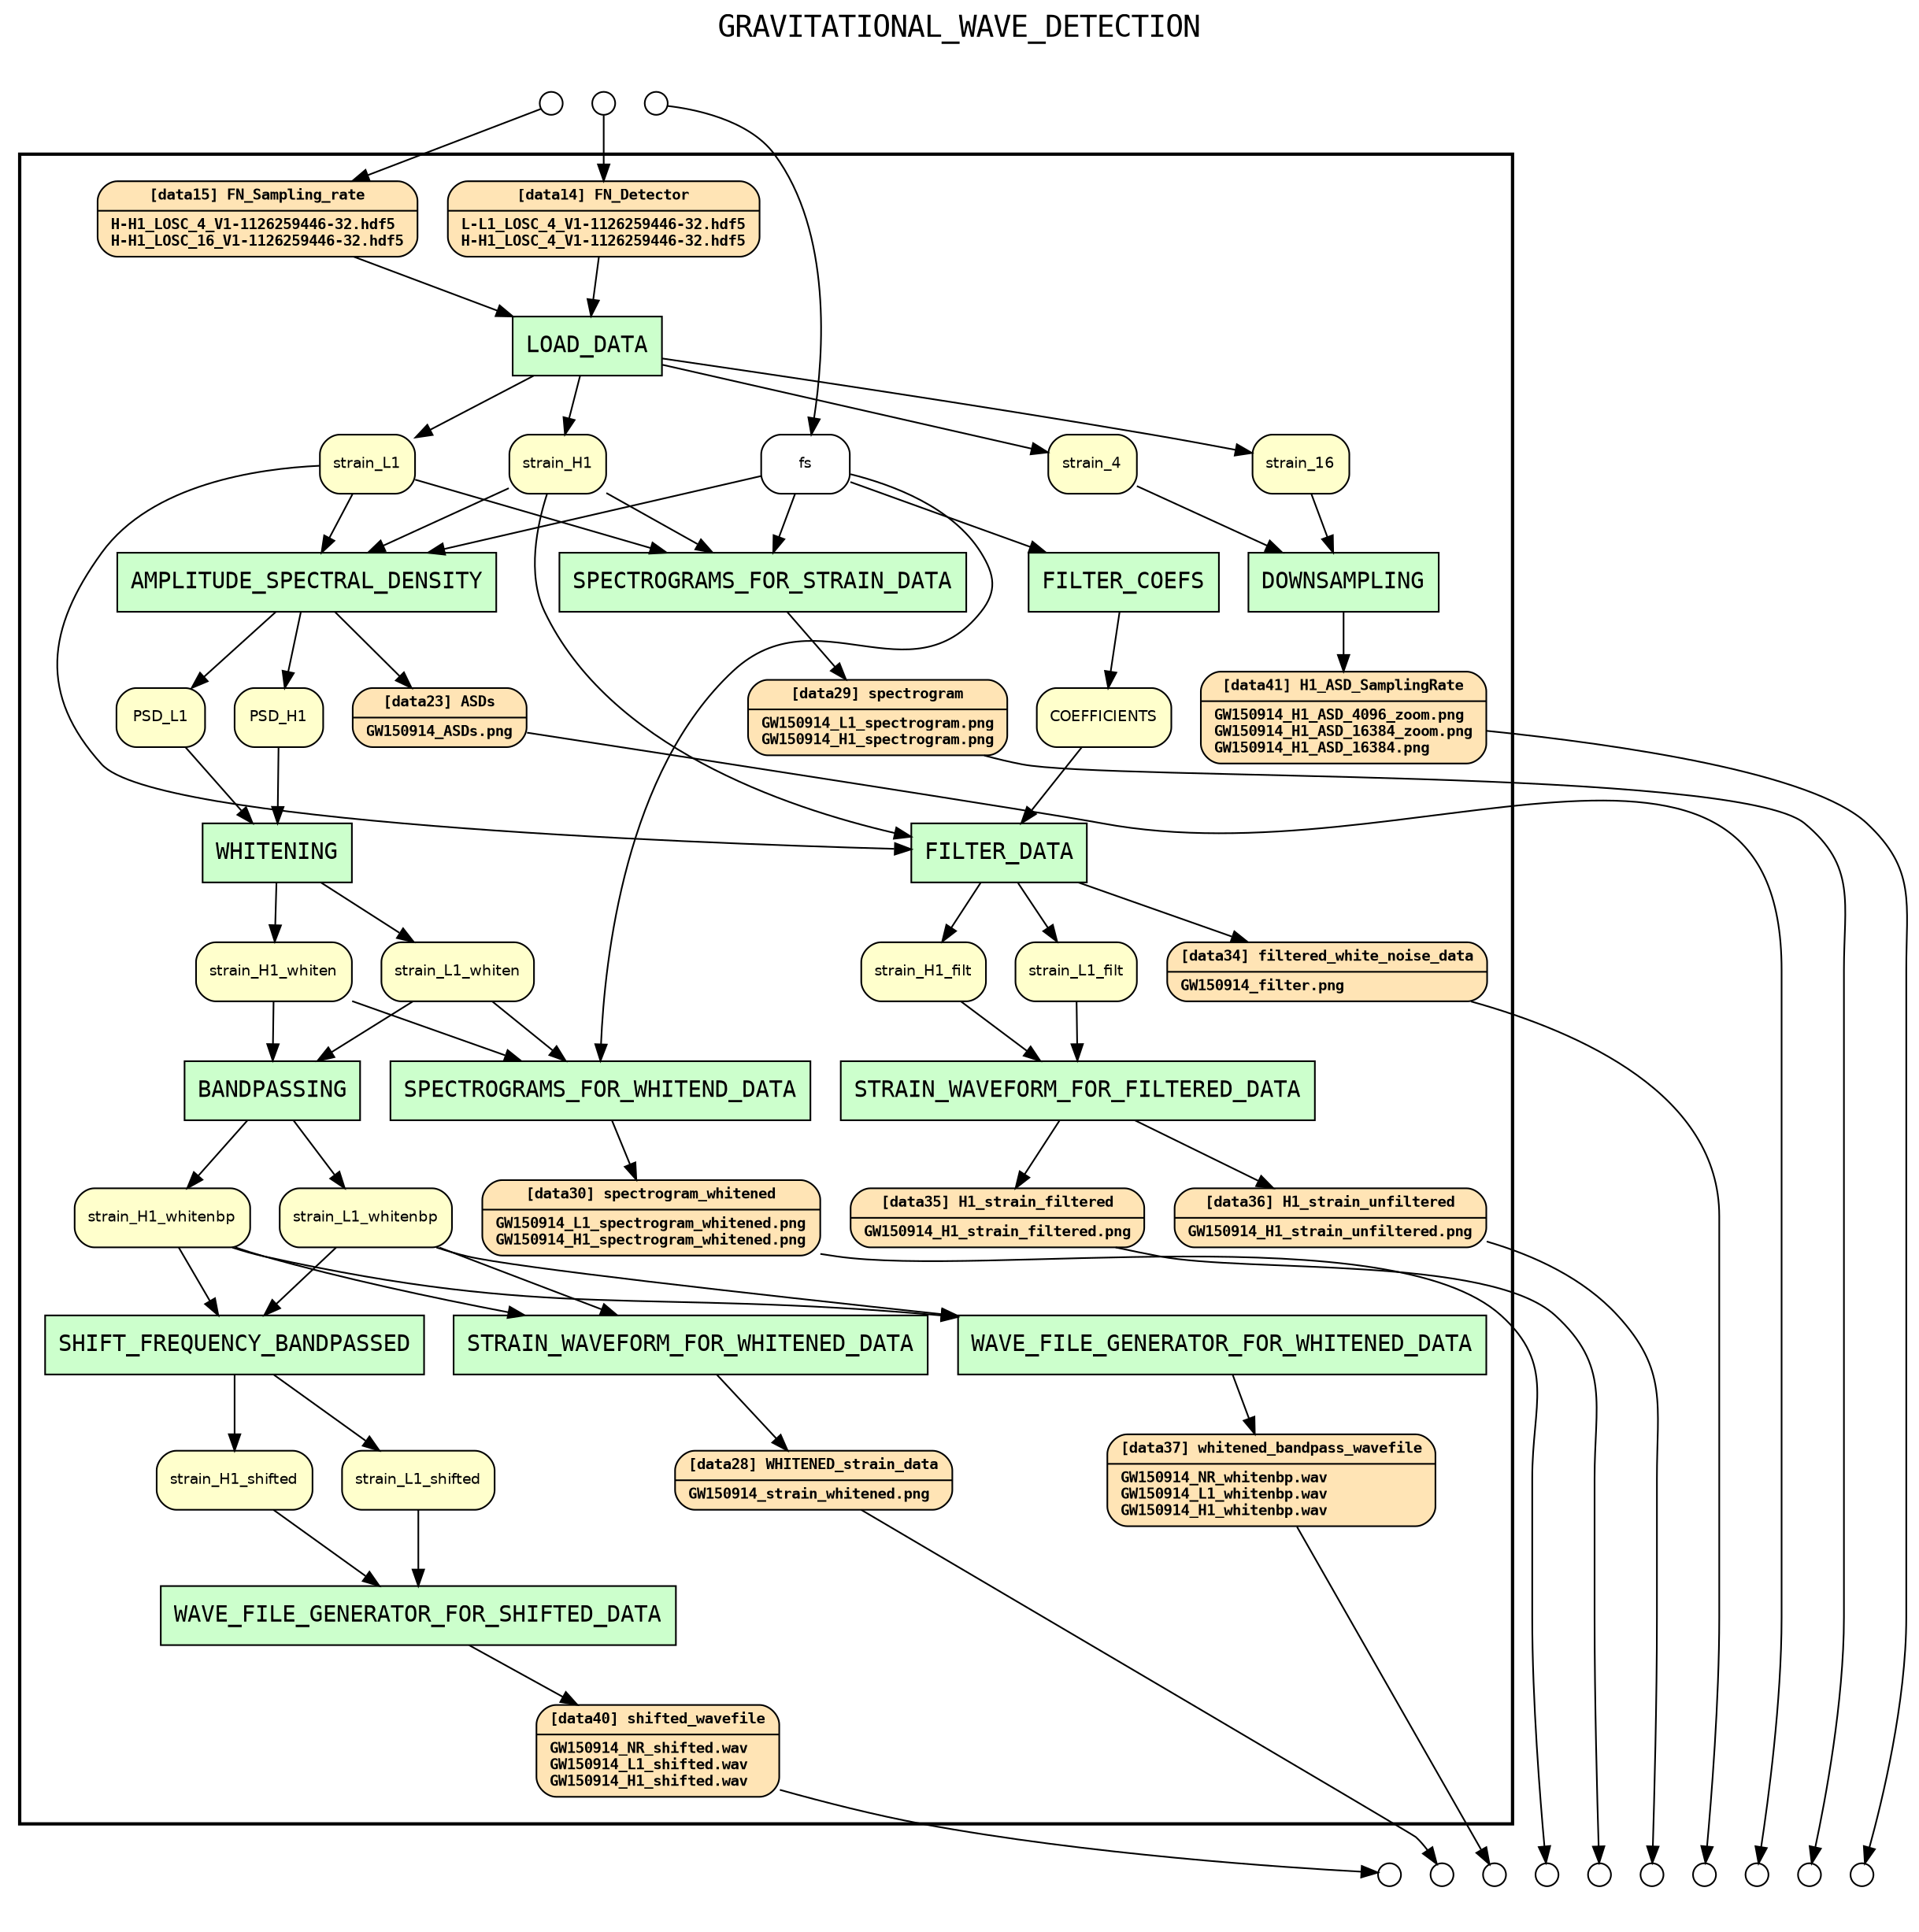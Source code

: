 
digraph yw_data_view {
rankdir=TB
fontname=Courier; fontsize=18; labelloc=t
label="GRAVITATIONAL_WAVE_DETECTION"
subgraph cluster_workflow { label=""; color=black; penwidth=2
subgraph cluster_workflow_inner { label=""; color=white
node[shape=box style="filled" fillcolor="#CCFFCC" peripheries=1 fontname=Courier]
LOAD_DATA
AMPLITUDE_SPECTRAL_DENSITY
WHITENING
BANDPASSING
STRAIN_WAVEFORM_FOR_WHITENED_DATA
SPECTROGRAMS_FOR_STRAIN_DATA
SPECTROGRAMS_FOR_WHITEND_DATA
FILTER_COEFS
FILTER_DATA
STRAIN_WAVEFORM_FOR_FILTERED_DATA
WAVE_FILE_GENERATOR_FOR_WHITENED_DATA
SHIFT_FREQUENCY_BANDPASSED
WAVE_FILE_GENERATOR_FOR_SHIFTED_DATA
DOWNSAMPLING
node[shape=box style="filled" fillcolor="#CCFFCC" peripheries=1 fontname=Courier]
node[shape=box style="rounded,filled" fillcolor="#FFE4B5" peripheries=1 fontname="Courier-Bold" fontsize=9]
FN_Detector[shape=record rankdir=LR label="{<f0> [data14] FN_Detector |<f1>L-L1_LOSC_4_V1-1126259446-32.hdf5\lH-H1_LOSC_4_V1-1126259446-32.hdf5\l}"]
FN_Sampling_rate[shape=record rankdir=LR label="{<f0> [data15] FN_Sampling_rate |<f1>H-H1_LOSC_4_V1-1126259446-32.hdf5\lH-H1_LOSC_16_V1-1126259446-32.hdf5\l}"]
node[shape=box style="rounded,filled" fillcolor="#FFFFCC" peripheries=1 fontname=Helvetica]
strain_H1
strain_L1
strain_16
strain_4
PSD_H1
PSD_L1
strain_H1_whiten
strain_L1_whiten
strain_H1_whitenbp
strain_L1_whitenbp
COEFFICIENTS
strain_H1_filt
strain_L1_filt
strain_H1_shifted
strain_L1_shifted
node[shape=box style="rounded,filled" fillcolor="#FFE4B5" peripheries=1 fontname="Courier-Bold" fontsize=9]
ASDs[shape=record rankdir=LR label="{<f0> [data23] ASDs |<f1>GW150914_ASDs.png\l}"]
WHITENED_strain_data[shape=record rankdir=LR label="{<f0> [data28] WHITENED_strain_data |<f1>GW150914_strain_whitened.png\l}"]
spectrogram[shape=record rankdir=LR label="{<f0> [data29] spectrogram |<f1>GW150914_L1_spectrogram.png\lGW150914_H1_spectrogram.png\l}"]
spectrogram_whitened[shape=record rankdir=LR label="{<f0> [data30] spectrogram_whitened |<f1>GW150914_L1_spectrogram_whitened.png\lGW150914_H1_spectrogram_whitened.png\l}"]
filtered_white_noise_data[shape=record rankdir=LR label="{<f0> [data34] filtered_white_noise_data |<f1>GW150914_filter.png\l}"]
H1_strain_filtered[shape=record rankdir=LR label="{<f0> [data35] H1_strain_filtered |<f1>GW150914_H1_strain_filtered.png\l}"]
H1_strain_unfiltered[shape=record rankdir=LR label="{<f0> [data36] H1_strain_unfiltered |<f1>GW150914_H1_strain_unfiltered.png\l}"]
whitened_bandpass_wavefile[shape=record rankdir=LR label="{<f0> [data37] whitened_bandpass_wavefile |<f1>GW150914_NR_whitenbp.wav\lGW150914_L1_whitenbp.wav\lGW150914_H1_whitenbp.wav\l}"]
shifted_wavefile[shape=record rankdir=LR label="{<f0> [data40] shifted_wavefile |<f1>GW150914_NR_shifted.wav\lGW150914_L1_shifted.wav\lGW150914_H1_shifted.wav\l}"]
H1_ASD_SamplingRate[shape=record rankdir=LR label="{<f0> [data41] H1_ASD_SamplingRate |<f1>GW150914_H1_ASD_4096_zoom.png\lGW150914_H1_ASD_16384_zoom.png\lGW150914_H1_ASD_16384.png\l}"]
node[shape=box style="rounded,filled" fillcolor="#FFFFFF" peripheries=1 fontname=Helvetica]
fs
}}
subgraph cluster_inflows { label=""; color=white; penwidth=2
subgraph cluster_inflows_inner { label=""; color=white
node[shape=circle fillcolor="#FFFFFF" peripheries=1 width=0.2]
fs_inflow [label=""]
FN_Detector_inflow [label=""]
FN_Sampling_rate_inflow [label=""]
}}
subgraph cluster_outflows { label=""; color=white; penwidth=2
subgraph cluster_outflows_inner { label=""; color=white
node[shape=circle fillcolor="#FFFFFF" peripheries=1 width=0.2]
ASDs_outflow [label=""]
WHITENED_strain_data_outflow [label=""]
spectrogram_outflow [label=""]
spectrogram_whitened_outflow [label=""]
filtered_white_noise_data_outflow [label=""]
H1_strain_filtered_outflow [label=""]
H1_strain_unfiltered_outflow [label=""]
whitened_bandpass_wavefile_outflow [label=""]
shifted_wavefile_outflow [label=""]
H1_ASD_SamplingRate_outflow [label=""]
}}
FN_Detector -> LOAD_DATA
FN_Sampling_rate -> LOAD_DATA
strain_H1 -> AMPLITUDE_SPECTRAL_DENSITY
strain_H1 -> SPECTROGRAMS_FOR_STRAIN_DATA
strain_H1 -> FILTER_DATA
strain_L1 -> AMPLITUDE_SPECTRAL_DENSITY
strain_L1 -> SPECTROGRAMS_FOR_STRAIN_DATA
strain_L1 -> FILTER_DATA
strain_16 -> DOWNSAMPLING
strain_4 -> DOWNSAMPLING
fs -> AMPLITUDE_SPECTRAL_DENSITY
fs -> SPECTROGRAMS_FOR_STRAIN_DATA
fs -> SPECTROGRAMS_FOR_WHITEND_DATA
fs -> FILTER_COEFS
PSD_H1 -> WHITENING
PSD_L1 -> WHITENING
strain_H1_whiten -> BANDPASSING
strain_H1_whiten -> SPECTROGRAMS_FOR_WHITEND_DATA
strain_L1_whiten -> BANDPASSING
strain_L1_whiten -> SPECTROGRAMS_FOR_WHITEND_DATA
strain_H1_whitenbp -> STRAIN_WAVEFORM_FOR_WHITENED_DATA
strain_H1_whitenbp -> WAVE_FILE_GENERATOR_FOR_WHITENED_DATA
strain_H1_whitenbp -> SHIFT_FREQUENCY_BANDPASSED
strain_L1_whitenbp -> STRAIN_WAVEFORM_FOR_WHITENED_DATA
strain_L1_whitenbp -> WAVE_FILE_GENERATOR_FOR_WHITENED_DATA
strain_L1_whitenbp -> SHIFT_FREQUENCY_BANDPASSED
COEFFICIENTS -> FILTER_DATA
strain_H1_filt -> STRAIN_WAVEFORM_FOR_FILTERED_DATA
strain_L1_filt -> STRAIN_WAVEFORM_FOR_FILTERED_DATA
strain_H1_shifted -> WAVE_FILE_GENERATOR_FOR_SHIFTED_DATA
strain_L1_shifted -> WAVE_FILE_GENERATOR_FOR_SHIFTED_DATA
LOAD_DATA -> strain_H1
LOAD_DATA -> strain_L1
LOAD_DATA -> strain_16
LOAD_DATA -> strain_4
AMPLITUDE_SPECTRAL_DENSITY -> PSD_H1
AMPLITUDE_SPECTRAL_DENSITY -> PSD_L1
AMPLITUDE_SPECTRAL_DENSITY -> ASDs
WHITENING -> strain_H1_whiten
WHITENING -> strain_L1_whiten
BANDPASSING -> strain_H1_whitenbp
BANDPASSING -> strain_L1_whitenbp
STRAIN_WAVEFORM_FOR_WHITENED_DATA -> WHITENED_strain_data
SPECTROGRAMS_FOR_STRAIN_DATA -> spectrogram
SPECTROGRAMS_FOR_WHITEND_DATA -> spectrogram_whitened
FILTER_COEFS -> COEFFICIENTS
FILTER_DATA -> strain_H1_filt
FILTER_DATA -> strain_L1_filt
FILTER_DATA -> filtered_white_noise_data
STRAIN_WAVEFORM_FOR_FILTERED_DATA -> H1_strain_filtered
STRAIN_WAVEFORM_FOR_FILTERED_DATA -> H1_strain_unfiltered
WAVE_FILE_GENERATOR_FOR_WHITENED_DATA -> whitened_bandpass_wavefile
SHIFT_FREQUENCY_BANDPASSED -> strain_H1_shifted
SHIFT_FREQUENCY_BANDPASSED -> strain_L1_shifted
WAVE_FILE_GENERATOR_FOR_SHIFTED_DATA -> shifted_wavefile
DOWNSAMPLING -> H1_ASD_SamplingRate
fs_inflow -> fs
FN_Detector_inflow -> FN_Detector
FN_Sampling_rate_inflow -> FN_Sampling_rate
ASDs -> ASDs_outflow
WHITENED_strain_data -> WHITENED_strain_data_outflow
spectrogram -> spectrogram_outflow
spectrogram_whitened -> spectrogram_whitened_outflow
filtered_white_noise_data -> filtered_white_noise_data_outflow
H1_strain_filtered -> H1_strain_filtered_outflow
H1_strain_unfiltered -> H1_strain_unfiltered_outflow
whitened_bandpass_wavefile -> whitened_bandpass_wavefile_outflow
shifted_wavefile -> shifted_wavefile_outflow
H1_ASD_SamplingRate -> H1_ASD_SamplingRate_outflow
}


